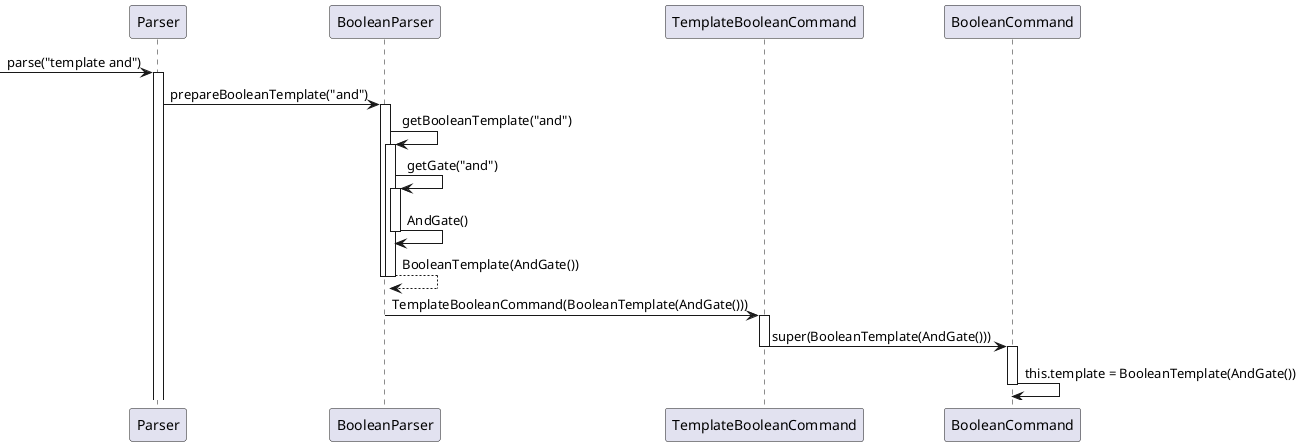 @startuml
[->Parser: parse("template and")

activate Parser

Parser-> BooleanParser: prepareBooleanTemplate("and")

activate BooleanParser

BooleanParser -> BooleanParser: getBooleanTemplate("and")

activate BooleanParser

BooleanParser -> BooleanParser: getGate("and")

activate BooleanParser

BooleanParser -> BooleanParser: AndGate()

deactivate BooleanParser

BooleanParser --> BooleanParser: BooleanTemplate(AndGate())

deactivate BooleanParser

deactivate BooleanParser

BooleanParser -> TemplateBooleanCommand: TemplateBooleanCommand(BooleanTemplate(AndGate()))

deactivate BooleanParser

activate TemplateBooleanCommand

TemplateBooleanCommand -> BooleanCommand: super(BooleanTemplate(AndGate()))

deactivate TemplateBooleanCommand

activate BooleanCommand

BooleanCommand -> BooleanCommand: this.template = BooleanTemplate(AndGate())

deactivate BooleanCommand
@enduml
